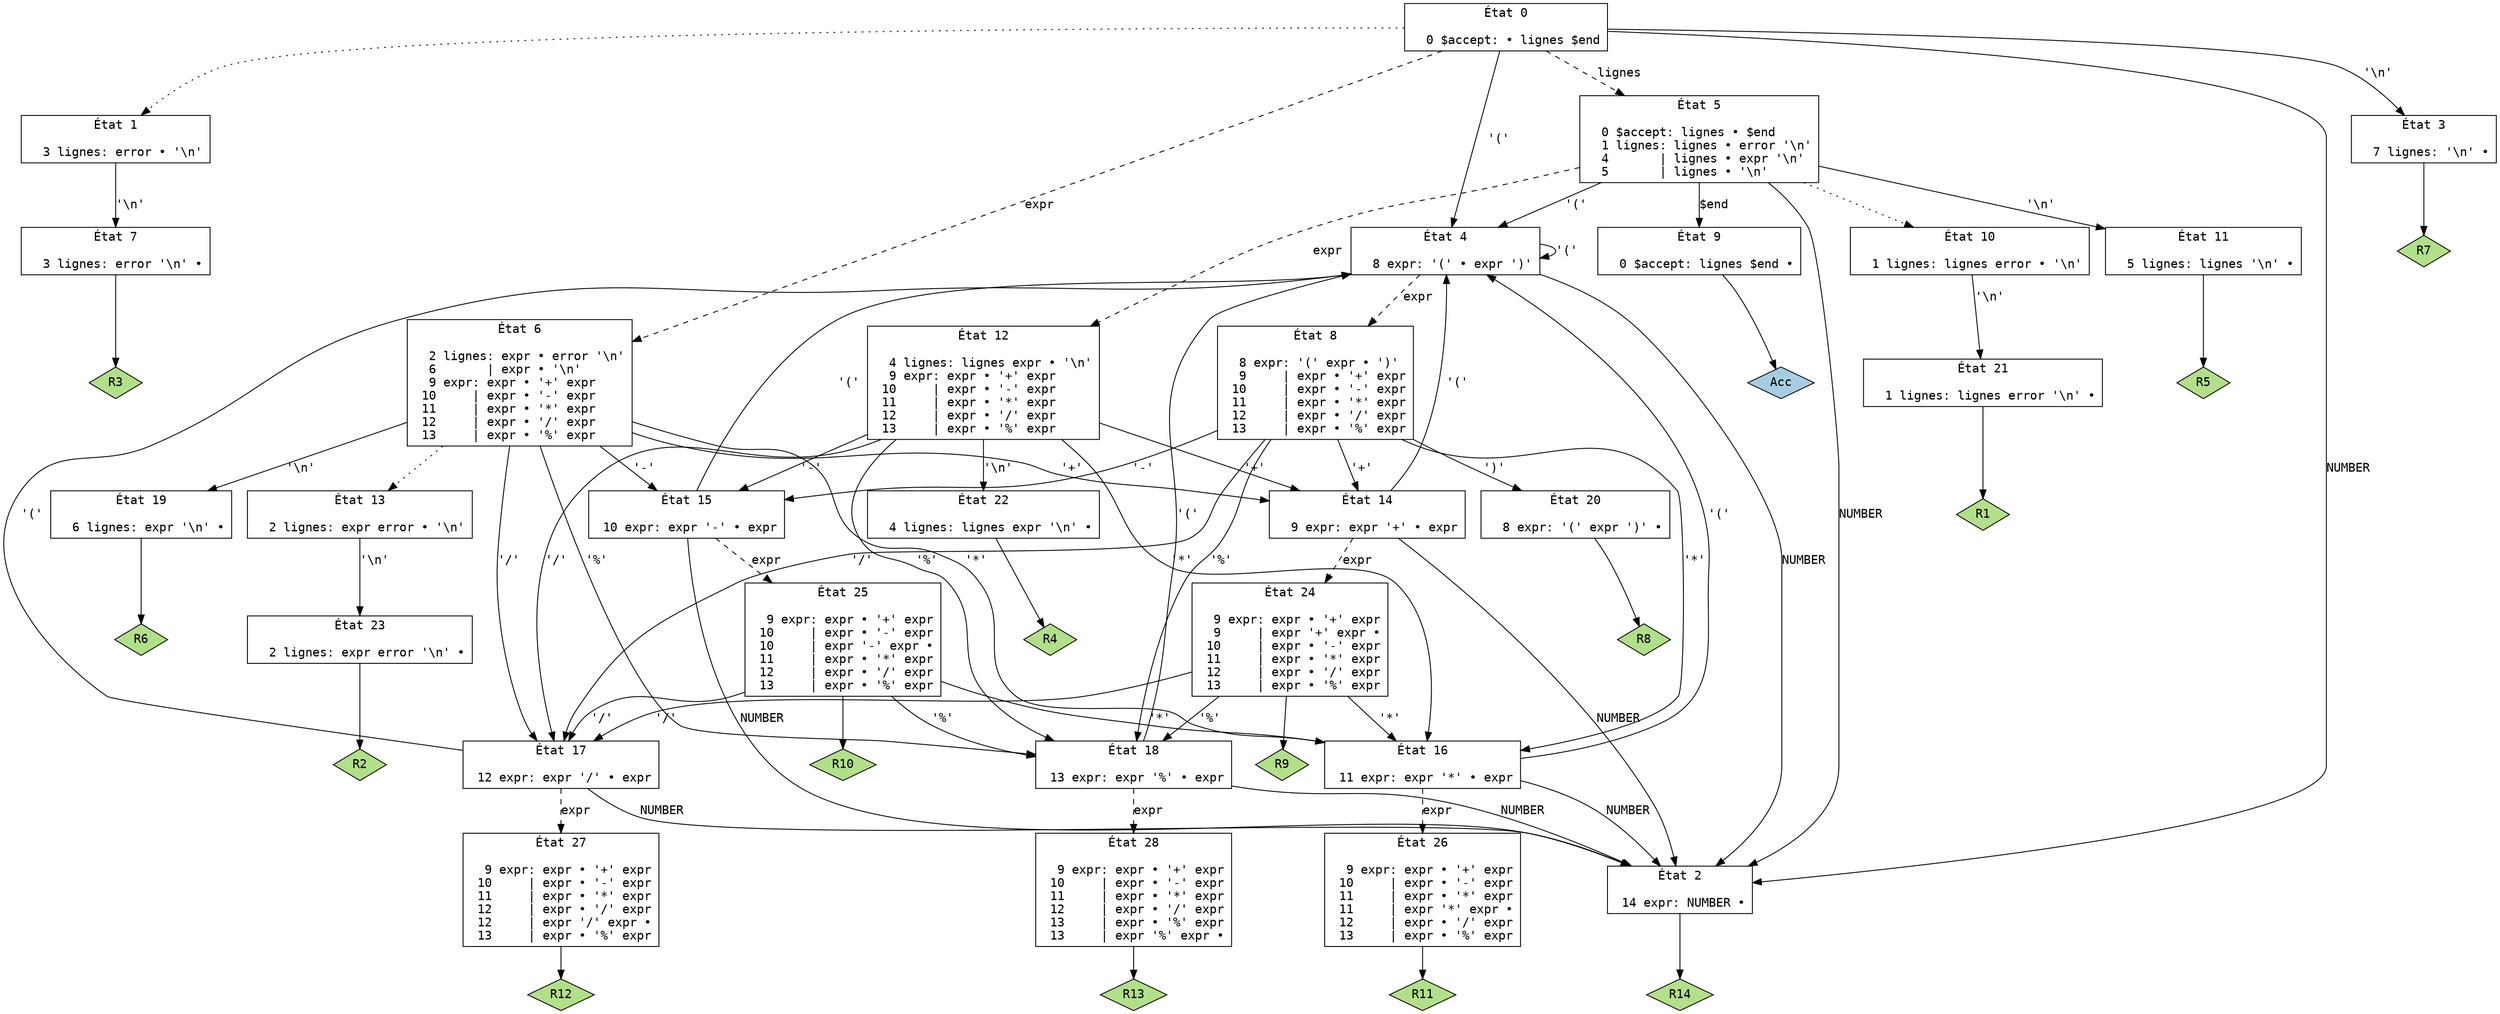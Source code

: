 // Produit par GNU Bison 3.8.2.
// Rapporter les bugs à <bug-bison@gnu.org>.
// Page d'accueil: <https://www.gnu.org/software/bison/>.

digraph "ex1.y"
{
  node [fontname = courier, shape = box, colorscheme = paired6]
  edge [fontname = courier]

  0 [label="État 0\n\l  0 $accept: • lignes $end\l"]
  0 -> 1 [style=dotted]
  0 -> 2 [style=solid label="NUMBER"]
  0 -> 3 [style=solid label="'\\n'"]
  0 -> 4 [style=solid label="'('"]
  0 -> 5 [style=dashed label="lignes"]
  0 -> 6 [style=dashed label="expr"]
  1 [label="État 1\n\l  3 lignes: error • '\\n'\l"]
  1 -> 7 [style=solid label="'\\n'"]
  2 [label="État 2\n\l 14 expr: NUMBER •\l"]
  2 -> "2R14" [style=solid]
 "2R14" [label="R14", fillcolor=3, shape=diamond, style=filled]
  3 [label="État 3\n\l  7 lignes: '\\n' •\l"]
  3 -> "3R7" [style=solid]
 "3R7" [label="R7", fillcolor=3, shape=diamond, style=filled]
  4 [label="État 4\n\l  8 expr: '(' • expr ')'\l"]
  4 -> 2 [style=solid label="NUMBER"]
  4 -> 4 [style=solid label="'('"]
  4 -> 8 [style=dashed label="expr"]
  5 [label="État 5\n\l  0 $accept: lignes • $end\l  1 lignes: lignes • error '\\n'\l  4       | lignes • expr '\\n'\l  5       | lignes • '\\n'\l"]
  5 -> 9 [style=solid label="$end"]
  5 -> 10 [style=dotted]
  5 -> 2 [style=solid label="NUMBER"]
  5 -> 11 [style=solid label="'\\n'"]
  5 -> 4 [style=solid label="'('"]
  5 -> 12 [style=dashed label="expr"]
  6 [label="État 6\n\l  2 lignes: expr • error '\\n'\l  6       | expr • '\\n'\l  9 expr: expr • '+' expr\l 10     | expr • '-' expr\l 11     | expr • '*' expr\l 12     | expr • '/' expr\l 13     | expr • '%' expr\l"]
  6 -> 13 [style=dotted]
  6 -> 14 [style=solid label="'+'"]
  6 -> 15 [style=solid label="'-'"]
  6 -> 16 [style=solid label="'*'"]
  6 -> 17 [style=solid label="'/'"]
  6 -> 18 [style=solid label="'%'"]
  6 -> 19 [style=solid label="'\\n'"]
  7 [label="État 7\n\l  3 lignes: error '\\n' •\l"]
  7 -> "7R3" [style=solid]
 "7R3" [label="R3", fillcolor=3, shape=diamond, style=filled]
  8 [label="État 8\n\l  8 expr: '(' expr • ')'\l  9     | expr • '+' expr\l 10     | expr • '-' expr\l 11     | expr • '*' expr\l 12     | expr • '/' expr\l 13     | expr • '%' expr\l"]
  8 -> 14 [style=solid label="'+'"]
  8 -> 15 [style=solid label="'-'"]
  8 -> 16 [style=solid label="'*'"]
  8 -> 17 [style=solid label="'/'"]
  8 -> 18 [style=solid label="'%'"]
  8 -> 20 [style=solid label="')'"]
  9 [label="État 9\n\l  0 $accept: lignes $end •\l"]
  9 -> "9R0" [style=solid]
 "9R0" [label="Acc", fillcolor=1, shape=diamond, style=filled]
  10 [label="État 10\n\l  1 lignes: lignes error • '\\n'\l"]
  10 -> 21 [style=solid label="'\\n'"]
  11 [label="État 11\n\l  5 lignes: lignes '\\n' •\l"]
  11 -> "11R5" [style=solid]
 "11R5" [label="R5", fillcolor=3, shape=diamond, style=filled]
  12 [label="État 12\n\l  4 lignes: lignes expr • '\\n'\l  9 expr: expr • '+' expr\l 10     | expr • '-' expr\l 11     | expr • '*' expr\l 12     | expr • '/' expr\l 13     | expr • '%' expr\l"]
  12 -> 14 [style=solid label="'+'"]
  12 -> 15 [style=solid label="'-'"]
  12 -> 16 [style=solid label="'*'"]
  12 -> 17 [style=solid label="'/'"]
  12 -> 18 [style=solid label="'%'"]
  12 -> 22 [style=solid label="'\\n'"]
  13 [label="État 13\n\l  2 lignes: expr error • '\\n'\l"]
  13 -> 23 [style=solid label="'\\n'"]
  14 [label="État 14\n\l  9 expr: expr '+' • expr\l"]
  14 -> 2 [style=solid label="NUMBER"]
  14 -> 4 [style=solid label="'('"]
  14 -> 24 [style=dashed label="expr"]
  15 [label="État 15\n\l 10 expr: expr '-' • expr\l"]
  15 -> 2 [style=solid label="NUMBER"]
  15 -> 4 [style=solid label="'('"]
  15 -> 25 [style=dashed label="expr"]
  16 [label="État 16\n\l 11 expr: expr '*' • expr\l"]
  16 -> 2 [style=solid label="NUMBER"]
  16 -> 4 [style=solid label="'('"]
  16 -> 26 [style=dashed label="expr"]
  17 [label="État 17\n\l 12 expr: expr '/' • expr\l"]
  17 -> 2 [style=solid label="NUMBER"]
  17 -> 4 [style=solid label="'('"]
  17 -> 27 [style=dashed label="expr"]
  18 [label="État 18\n\l 13 expr: expr '%' • expr\l"]
  18 -> 2 [style=solid label="NUMBER"]
  18 -> 4 [style=solid label="'('"]
  18 -> 28 [style=dashed label="expr"]
  19 [label="État 19\n\l  6 lignes: expr '\\n' •\l"]
  19 -> "19R6" [style=solid]
 "19R6" [label="R6", fillcolor=3, shape=diamond, style=filled]
  20 [label="État 20\n\l  8 expr: '(' expr ')' •\l"]
  20 -> "20R8" [style=solid]
 "20R8" [label="R8", fillcolor=3, shape=diamond, style=filled]
  21 [label="État 21\n\l  1 lignes: lignes error '\\n' •\l"]
  21 -> "21R1" [style=solid]
 "21R1" [label="R1", fillcolor=3, shape=diamond, style=filled]
  22 [label="État 22\n\l  4 lignes: lignes expr '\\n' •\l"]
  22 -> "22R4" [style=solid]
 "22R4" [label="R4", fillcolor=3, shape=diamond, style=filled]
  23 [label="État 23\n\l  2 lignes: expr error '\\n' •\l"]
  23 -> "23R2" [style=solid]
 "23R2" [label="R2", fillcolor=3, shape=diamond, style=filled]
  24 [label="État 24\n\l  9 expr: expr • '+' expr\l  9     | expr '+' expr •\l 10     | expr • '-' expr\l 11     | expr • '*' expr\l 12     | expr • '/' expr\l 13     | expr • '%' expr\l"]
  24 -> 16 [style=solid label="'*'"]
  24 -> 17 [style=solid label="'/'"]
  24 -> 18 [style=solid label="'%'"]
  24 -> "24R9" [style=solid]
 "24R9" [label="R9", fillcolor=3, shape=diamond, style=filled]
  25 [label="État 25\n\l  9 expr: expr • '+' expr\l 10     | expr • '-' expr\l 10     | expr '-' expr •\l 11     | expr • '*' expr\l 12     | expr • '/' expr\l 13     | expr • '%' expr\l"]
  25 -> 16 [style=solid label="'*'"]
  25 -> 17 [style=solid label="'/'"]
  25 -> 18 [style=solid label="'%'"]
  25 -> "25R10" [style=solid]
 "25R10" [label="R10", fillcolor=3, shape=diamond, style=filled]
  26 [label="État 26\n\l  9 expr: expr • '+' expr\l 10     | expr • '-' expr\l 11     | expr • '*' expr\l 11     | expr '*' expr •\l 12     | expr • '/' expr\l 13     | expr • '%' expr\l"]
  26 -> "26R11" [style=solid]
 "26R11" [label="R11", fillcolor=3, shape=diamond, style=filled]
  27 [label="État 27\n\l  9 expr: expr • '+' expr\l 10     | expr • '-' expr\l 11     | expr • '*' expr\l 12     | expr • '/' expr\l 12     | expr '/' expr •\l 13     | expr • '%' expr\l"]
  27 -> "27R12" [style=solid]
 "27R12" [label="R12", fillcolor=3, shape=diamond, style=filled]
  28 [label="État 28\n\l  9 expr: expr • '+' expr\l 10     | expr • '-' expr\l 11     | expr • '*' expr\l 12     | expr • '/' expr\l 13     | expr • '%' expr\l 13     | expr '%' expr •\l"]
  28 -> "28R13" [style=solid]
 "28R13" [label="R13", fillcolor=3, shape=diamond, style=filled]
}
